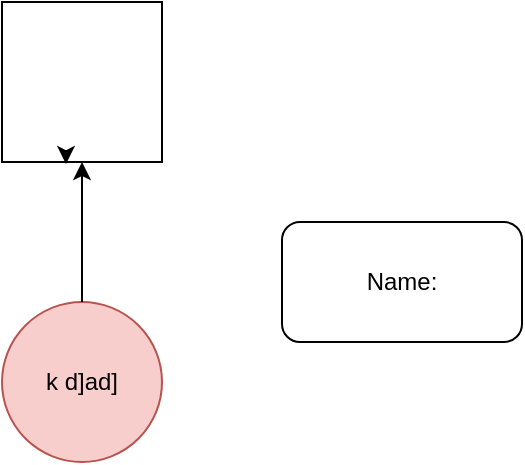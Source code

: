 <mxfile version="24.7.14">
  <diagram name="Page-1" id="TglAqCMfLZPSOPnosyh2">
    <mxGraphModel dx="819" dy="415" grid="1" gridSize="10" guides="1" tooltips="1" connect="1" arrows="1" fold="1" page="1" pageScale="1" pageWidth="1169" pageHeight="827" math="0" shadow="0">
      <root>
        <mxCell id="0" />
        <mxCell id="1" parent="0" />
        <mxCell id="29_9Ma1q8xZSYtM6g1VS-1" value="k d]ad] " style="ellipse;whiteSpace=wrap;html=1;aspect=fixed;fillColor=#f8cecc;strokeColor=#b85450;" vertex="1" parent="1">
          <mxGeometry x="470" y="240" width="80" height="80" as="geometry" />
        </mxCell>
        <mxCell id="29_9Ma1q8xZSYtM6g1VS-2" value="" style="whiteSpace=wrap;html=1;aspect=fixed;" vertex="1" parent="1">
          <mxGeometry x="470" y="90" width="80" height="80" as="geometry" />
        </mxCell>
        <mxCell id="29_9Ma1q8xZSYtM6g1VS-4" style="edgeStyle=orthogonalEdgeStyle;rounded=0;orthogonalLoop=1;jettySize=auto;html=1;exitX=0.25;exitY=1;exitDx=0;exitDy=0;entryX=0.4;entryY=1.013;entryDx=0;entryDy=0;entryPerimeter=0;" edge="1" parent="1" source="29_9Ma1q8xZSYtM6g1VS-2" target="29_9Ma1q8xZSYtM6g1VS-2">
          <mxGeometry relative="1" as="geometry" />
        </mxCell>
        <mxCell id="29_9Ma1q8xZSYtM6g1VS-5" value="" style="endArrow=classic;html=1;rounded=0;exitX=0.5;exitY=0;exitDx=0;exitDy=0;entryX=0.5;entryY=1;entryDx=0;entryDy=0;" edge="1" parent="1" source="29_9Ma1q8xZSYtM6g1VS-1" target="29_9Ma1q8xZSYtM6g1VS-2">
          <mxGeometry width="50" height="50" relative="1" as="geometry">
            <mxPoint x="485" y="240" as="sourcePoint" />
            <mxPoint x="535" y="190" as="targetPoint" />
          </mxGeometry>
        </mxCell>
        <mxCell id="29_9Ma1q8xZSYtM6g1VS-8" value="&lt;div&gt;Name: &lt;br&gt;&lt;/div&gt;" style="rounded=1;whiteSpace=wrap;html=1;" vertex="1" parent="1">
          <mxGeometry x="610" y="200" width="120" height="60" as="geometry" />
        </mxCell>
      </root>
    </mxGraphModel>
  </diagram>
</mxfile>
